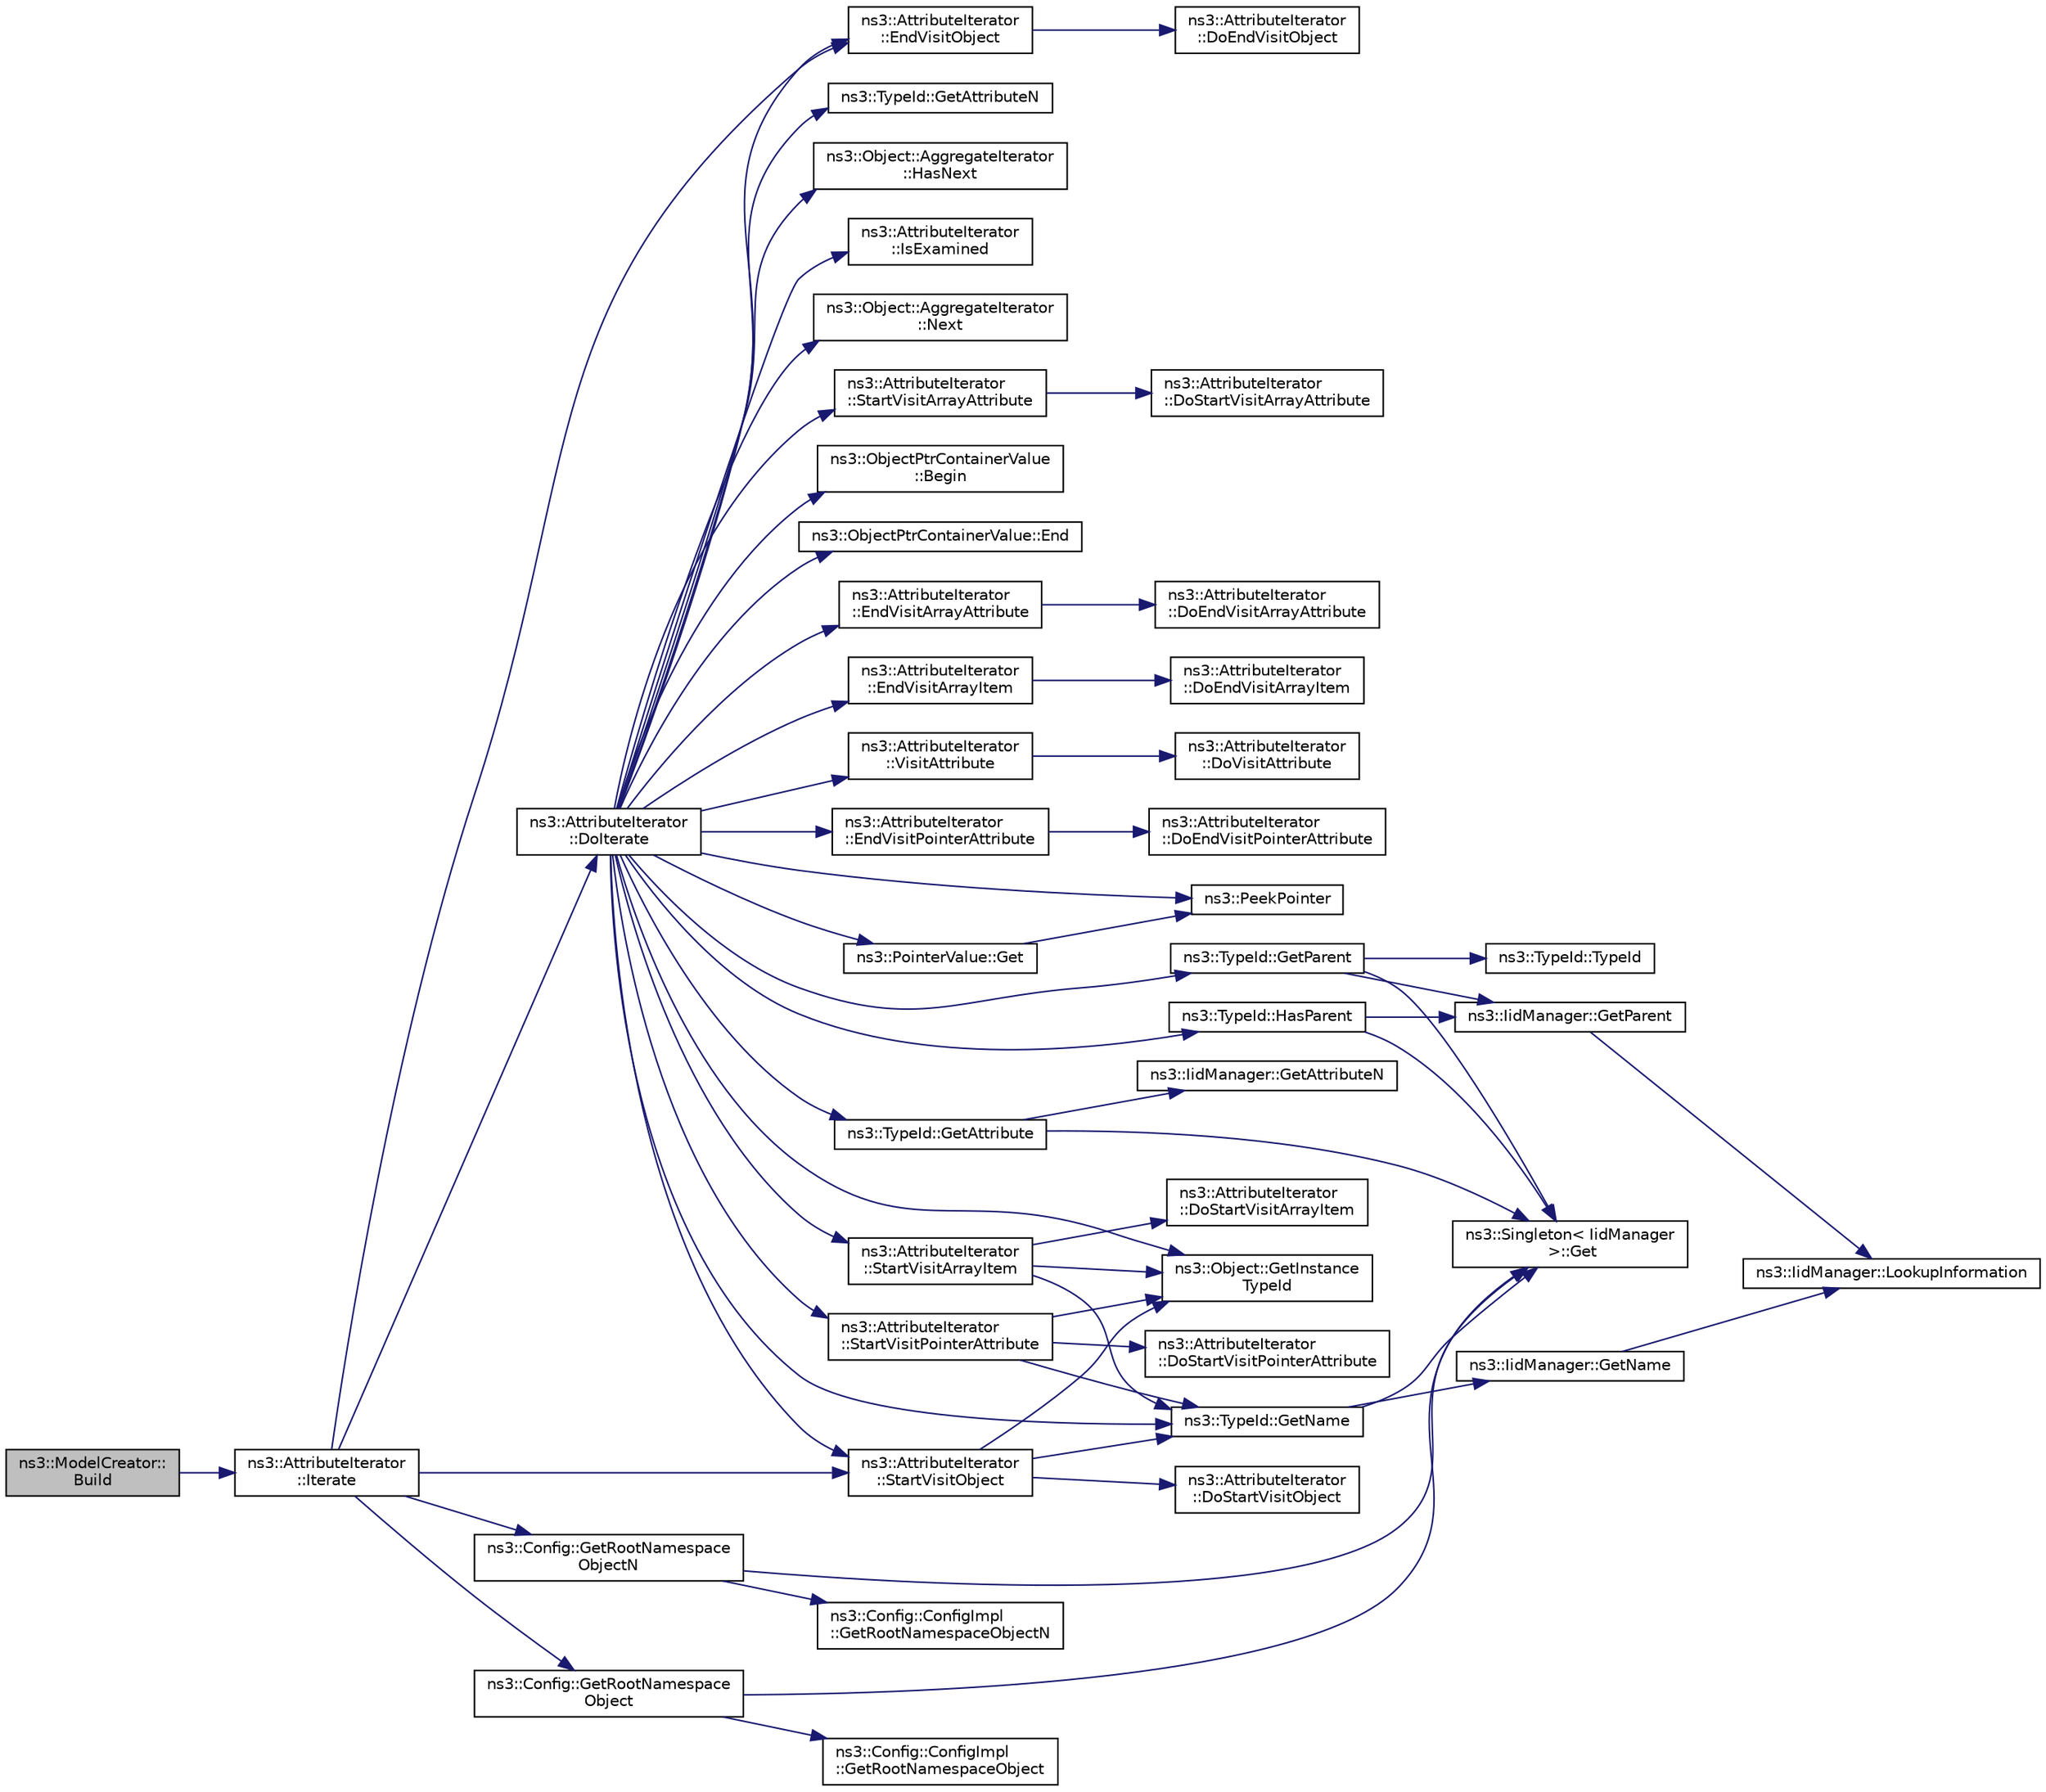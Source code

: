 digraph "ns3::ModelCreator::Build"
{
 // LATEX_PDF_SIZE
  edge [fontname="Helvetica",fontsize="10",labelfontname="Helvetica",labelfontsize="10"];
  node [fontname="Helvetica",fontsize="10",shape=record];
  rankdir="LR";
  Node1 [label="ns3::ModelCreator::\lBuild",height=0.2,width=0.4,color="black", fillcolor="grey75", style="filled", fontcolor="black",tooltip="Allocate attribute tree."];
  Node1 -> Node2 [color="midnightblue",fontsize="10",style="solid",fontname="Helvetica"];
  Node2 [label="ns3::AttributeIterator\l::Iterate",height=0.2,width=0.4,color="black", fillcolor="white", style="filled",URL="$classns3_1_1_attribute_iterator.html#a8e7de38f441cc482c2d507e2a4927b8c",tooltip="Start the process of iterating all objects from the root namespace object."];
  Node2 -> Node3 [color="midnightblue",fontsize="10",style="solid",fontname="Helvetica"];
  Node3 [label="ns3::AttributeIterator\l::DoIterate",height=0.2,width=0.4,color="black", fillcolor="white", style="filled",URL="$classns3_1_1_attribute_iterator.html#a01259d50f232e21c9c605547e26b34bb",tooltip="Perform the iteration."];
  Node3 -> Node4 [color="midnightblue",fontsize="10",style="solid",fontname="Helvetica"];
  Node4 [label="ns3::ObjectPtrContainerValue\l::Begin",height=0.2,width=0.4,color="black", fillcolor="white", style="filled",URL="$classns3_1_1_object_ptr_container_value.html#a7157aeab3639a83454098ed83a6ca355",tooltip="Get an iterator to the first Object."];
  Node3 -> Node5 [color="midnightblue",fontsize="10",style="solid",fontname="Helvetica"];
  Node5 [label="ns3::ObjectPtrContainerValue::End",height=0.2,width=0.4,color="black", fillcolor="white", style="filled",URL="$classns3_1_1_object_ptr_container_value.html#acd3f90d1ff364038d27dff53a286797d",tooltip="Get an iterator to the past-the-end Object."];
  Node3 -> Node6 [color="midnightblue",fontsize="10",style="solid",fontname="Helvetica"];
  Node6 [label="ns3::AttributeIterator\l::EndVisitArrayAttribute",height=0.2,width=0.4,color="black", fillcolor="white", style="filled",URL="$classns3_1_1_attribute_iterator.html#a7fa62d06b3f83411f250091217f253de",tooltip="End the visit to the attribute of type ns3::ObjectVectorValue."];
  Node6 -> Node7 [color="midnightblue",fontsize="10",style="solid",fontname="Helvetica"];
  Node7 [label="ns3::AttributeIterator\l::DoEndVisitArrayAttribute",height=0.2,width=0.4,color="black", fillcolor="white", style="filled",URL="$classns3_1_1_attribute_iterator.html#a0969a536eedefb669cd183f5a6158637",tooltip="End the visit to the attribute of type ns3::ObjectVectorValue."];
  Node3 -> Node8 [color="midnightblue",fontsize="10",style="solid",fontname="Helvetica"];
  Node8 [label="ns3::AttributeIterator\l::EndVisitArrayItem",height=0.2,width=0.4,color="black", fillcolor="white", style="filled",URL="$classns3_1_1_attribute_iterator.html#a9fe5a4891c256c2e934e0eadf0e4557a",tooltip="End the visit to the array item."];
  Node8 -> Node9 [color="midnightblue",fontsize="10",style="solid",fontname="Helvetica"];
  Node9 [label="ns3::AttributeIterator\l::DoEndVisitArrayItem",height=0.2,width=0.4,color="black", fillcolor="white", style="filled",URL="$classns3_1_1_attribute_iterator.html#a0c7b599cd2036e6eafccb2b341c7077c",tooltip="End the visit to the array item."];
  Node3 -> Node10 [color="midnightblue",fontsize="10",style="solid",fontname="Helvetica"];
  Node10 [label="ns3::AttributeIterator\l::EndVisitObject",height=0.2,width=0.4,color="black", fillcolor="white", style="filled",URL="$classns3_1_1_attribute_iterator.html#a7dce7fbd38eac6791990661c03ca1ff3",tooltip="End the visit to the object."];
  Node10 -> Node11 [color="midnightblue",fontsize="10",style="solid",fontname="Helvetica"];
  Node11 [label="ns3::AttributeIterator\l::DoEndVisitObject",height=0.2,width=0.4,color="black", fillcolor="white", style="filled",URL="$classns3_1_1_attribute_iterator.html#af0cf05d44b7fc7dce0151137f141fd5a",tooltip="This method is called to end the process of visiting the currently visited object."];
  Node3 -> Node12 [color="midnightblue",fontsize="10",style="solid",fontname="Helvetica"];
  Node12 [label="ns3::AttributeIterator\l::EndVisitPointerAttribute",height=0.2,width=0.4,color="black", fillcolor="white", style="filled",URL="$classns3_1_1_attribute_iterator.html#af9ce0540929ea6defa9bb675814760f4",tooltip="End the visit to the attribute of type ns3::PointerValue."];
  Node12 -> Node13 [color="midnightblue",fontsize="10",style="solid",fontname="Helvetica"];
  Node13 [label="ns3::AttributeIterator\l::DoEndVisitPointerAttribute",height=0.2,width=0.4,color="black", fillcolor="white", style="filled",URL="$classns3_1_1_attribute_iterator.html#a1d8887c8a7283f8c09539571809dbe65",tooltip="End the visit to the attribute of type ns3::PointerValue."];
  Node3 -> Node14 [color="midnightblue",fontsize="10",style="solid",fontname="Helvetica"];
  Node14 [label="ns3::PointerValue::Get",height=0.2,width=0.4,color="black", fillcolor="white", style="filled",URL="$classns3_1_1_pointer_value.html#a13334c3a4ada0f439bdad5190a0994c7",tooltip=" "];
  Node14 -> Node15 [color="midnightblue",fontsize="10",style="solid",fontname="Helvetica"];
  Node15 [label="ns3::PeekPointer",height=0.2,width=0.4,color="black", fillcolor="white", style="filled",URL="$namespacens3.html#af2a7557fe9afdd98d8f6f8f6e412cf5a",tooltip=" "];
  Node3 -> Node16 [color="midnightblue",fontsize="10",style="solid",fontname="Helvetica"];
  Node16 [label="ns3::TypeId::GetAttribute",height=0.2,width=0.4,color="black", fillcolor="white", style="filled",URL="$classns3_1_1_type_id.html#a796434fa73c5e54a9a86f24144d13738",tooltip="Get Attribute information by index."];
  Node16 -> Node17 [color="midnightblue",fontsize="10",style="solid",fontname="Helvetica"];
  Node17 [label="ns3::Singleton\< IidManager\l \>::Get",height=0.2,width=0.4,color="black", fillcolor="white", style="filled",URL="$classns3_1_1_singleton.html#a80a2cd3c25a27ea72add7a9f7a141ffa",tooltip="Get a pointer to the singleton instance."];
  Node16 -> Node18 [color="midnightblue",fontsize="10",style="solid",fontname="Helvetica"];
  Node18 [label="ns3::IidManager::GetAttributeN",height=0.2,width=0.4,color="black", fillcolor="white", style="filled",URL="$classns3_1_1_iid_manager.html#a5420e8cc959a9a111eb6f1519583b49b",tooltip="Get the number of attributes."];
  Node3 -> Node19 [color="midnightblue",fontsize="10",style="solid",fontname="Helvetica"];
  Node19 [label="ns3::TypeId::GetAttributeN",height=0.2,width=0.4,color="black", fillcolor="white", style="filled",URL="$classns3_1_1_type_id.html#a1245644561332f12386451406295a8d8",tooltip="Get the number of attributes."];
  Node3 -> Node20 [color="midnightblue",fontsize="10",style="solid",fontname="Helvetica"];
  Node20 [label="ns3::Object::GetInstance\lTypeId",height=0.2,width=0.4,color="black", fillcolor="white", style="filled",URL="$classns3_1_1_object.html#a9a0bc0211cfab9842e1046b5c5810e5a",tooltip="Get the most derived TypeId for this Object."];
  Node3 -> Node21 [color="midnightblue",fontsize="10",style="solid",fontname="Helvetica"];
  Node21 [label="ns3::TypeId::GetName",height=0.2,width=0.4,color="black", fillcolor="white", style="filled",URL="$classns3_1_1_type_id.html#abc4965475a579c2afdc668d7a7d58374",tooltip="Get the name."];
  Node21 -> Node17 [color="midnightblue",fontsize="10",style="solid",fontname="Helvetica"];
  Node21 -> Node22 [color="midnightblue",fontsize="10",style="solid",fontname="Helvetica"];
  Node22 [label="ns3::IidManager::GetName",height=0.2,width=0.4,color="black", fillcolor="white", style="filled",URL="$classns3_1_1_iid_manager.html#a6658aaa8120efd885e98addb76a6f1d4",tooltip="Get the name of a type id."];
  Node22 -> Node23 [color="midnightblue",fontsize="10",style="solid",fontname="Helvetica"];
  Node23 [label="ns3::IidManager::LookupInformation",height=0.2,width=0.4,color="black", fillcolor="white", style="filled",URL="$classns3_1_1_iid_manager.html#a84af06b798b21fa700469a3ac5f65f3f",tooltip="Retrieve the information record for a type."];
  Node3 -> Node24 [color="midnightblue",fontsize="10",style="solid",fontname="Helvetica"];
  Node24 [label="ns3::TypeId::GetParent",height=0.2,width=0.4,color="black", fillcolor="white", style="filled",URL="$classns3_1_1_type_id.html#ab84f81aee52154af39a8668b59c89d63",tooltip="Get the parent of this TypeId."];
  Node24 -> Node25 [color="midnightblue",fontsize="10",style="solid",fontname="Helvetica"];
  Node25 [label="ns3::TypeId::TypeId",height=0.2,width=0.4,color="black", fillcolor="white", style="filled",URL="$classns3_1_1_type_id.html#ab76e26690f1af4f1cffa6a72245e8928",tooltip="Default constructor."];
  Node24 -> Node17 [color="midnightblue",fontsize="10",style="solid",fontname="Helvetica"];
  Node24 -> Node26 [color="midnightblue",fontsize="10",style="solid",fontname="Helvetica"];
  Node26 [label="ns3::IidManager::GetParent",height=0.2,width=0.4,color="black", fillcolor="white", style="filled",URL="$classns3_1_1_iid_manager.html#a26a0cf5d08e0e9d8ad1128b77599b1f5",tooltip="Get the parent of a type id."];
  Node26 -> Node23 [color="midnightblue",fontsize="10",style="solid",fontname="Helvetica"];
  Node3 -> Node27 [color="midnightblue",fontsize="10",style="solid",fontname="Helvetica"];
  Node27 [label="ns3::Object::AggregateIterator\l::HasNext",height=0.2,width=0.4,color="black", fillcolor="white", style="filled",URL="$classns3_1_1_object_1_1_aggregate_iterator.html#ad321364d15e0dfa5c859f05e9b530d0f",tooltip="Check if there are more Aggregates to iterate over."];
  Node3 -> Node28 [color="midnightblue",fontsize="10",style="solid",fontname="Helvetica"];
  Node28 [label="ns3::TypeId::HasParent",height=0.2,width=0.4,color="black", fillcolor="white", style="filled",URL="$classns3_1_1_type_id.html#a25f587c45893d5b46298875df043c1d4",tooltip="Check if this TypeId has a parent."];
  Node28 -> Node17 [color="midnightblue",fontsize="10",style="solid",fontname="Helvetica"];
  Node28 -> Node26 [color="midnightblue",fontsize="10",style="solid",fontname="Helvetica"];
  Node3 -> Node29 [color="midnightblue",fontsize="10",style="solid",fontname="Helvetica"];
  Node29 [label="ns3::AttributeIterator\l::IsExamined",height=0.2,width=0.4,color="black", fillcolor="white", style="filled",URL="$classns3_1_1_attribute_iterator.html#a2875dc7947e54711f8529f59ee9e510e",tooltip="Check if this object has already been examined."];
  Node3 -> Node30 [color="midnightblue",fontsize="10",style="solid",fontname="Helvetica"];
  Node30 [label="ns3::Object::AggregateIterator\l::Next",height=0.2,width=0.4,color="black", fillcolor="white", style="filled",URL="$classns3_1_1_object_1_1_aggregate_iterator.html#a894f339a7c84411cb99bd2d392d175eb",tooltip="Get the next Aggregated Object."];
  Node3 -> Node15 [color="midnightblue",fontsize="10",style="solid",fontname="Helvetica"];
  Node3 -> Node31 [color="midnightblue",fontsize="10",style="solid",fontname="Helvetica"];
  Node31 [label="ns3::AttributeIterator\l::StartVisitArrayAttribute",height=0.2,width=0.4,color="black", fillcolor="white", style="filled",URL="$classns3_1_1_attribute_iterator.html#a5b850640b21a8ced46c4109be804a84a",tooltip=" "];
  Node31 -> Node32 [color="midnightblue",fontsize="10",style="solid",fontname="Helvetica"];
  Node32 [label="ns3::AttributeIterator\l::DoStartVisitArrayAttribute",height=0.2,width=0.4,color="black", fillcolor="white", style="filled",URL="$classns3_1_1_attribute_iterator.html#aee1c22a578b81f11e10342465e1ba424",tooltip=" "];
  Node3 -> Node33 [color="midnightblue",fontsize="10",style="solid",fontname="Helvetica"];
  Node33 [label="ns3::AttributeIterator\l::StartVisitArrayItem",height=0.2,width=0.4,color="black", fillcolor="white", style="filled",URL="$classns3_1_1_attribute_iterator.html#aa437c2c642c6541b01cf7abcfe92dcaf",tooltip="Start to visit the object found in the input array at the provided index."];
  Node33 -> Node34 [color="midnightblue",fontsize="10",style="solid",fontname="Helvetica"];
  Node34 [label="ns3::AttributeIterator\l::DoStartVisitArrayItem",height=0.2,width=0.4,color="black", fillcolor="white", style="filled",URL="$classns3_1_1_attribute_iterator.html#ac421482976fe8c0b4c50ec8ef926411a",tooltip="Start to visit the object found in the input array at the provided index."];
  Node33 -> Node20 [color="midnightblue",fontsize="10",style="solid",fontname="Helvetica"];
  Node33 -> Node21 [color="midnightblue",fontsize="10",style="solid",fontname="Helvetica"];
  Node3 -> Node35 [color="midnightblue",fontsize="10",style="solid",fontname="Helvetica"];
  Node35 [label="ns3::AttributeIterator\l::StartVisitObject",height=0.2,width=0.4,color="black", fillcolor="white", style="filled",URL="$classns3_1_1_attribute_iterator.html#a2702b2e4a022569d53ed28d263631d39",tooltip="Start to visit an object to visit its attributes."];
  Node35 -> Node36 [color="midnightblue",fontsize="10",style="solid",fontname="Helvetica"];
  Node36 [label="ns3::AttributeIterator\l::DoStartVisitObject",height=0.2,width=0.4,color="black", fillcolor="white", style="filled",URL="$classns3_1_1_attribute_iterator.html#ad2f91f9e3802a20e25a2c7e4dccc442d",tooltip="This method is called to start the process of visiting the input object."];
  Node35 -> Node20 [color="midnightblue",fontsize="10",style="solid",fontname="Helvetica"];
  Node35 -> Node21 [color="midnightblue",fontsize="10",style="solid",fontname="Helvetica"];
  Node3 -> Node37 [color="midnightblue",fontsize="10",style="solid",fontname="Helvetica"];
  Node37 [label="ns3::AttributeIterator\l::StartVisitPointerAttribute",height=0.2,width=0.4,color="black", fillcolor="white", style="filled",URL="$classns3_1_1_attribute_iterator.html#ae64fc62245f72c257ef7d5b8e1f8caea",tooltip="Visit the attribute of type ns3::PointerValue, with the provided name, found on the object pointed to..."];
  Node37 -> Node38 [color="midnightblue",fontsize="10",style="solid",fontname="Helvetica"];
  Node38 [label="ns3::AttributeIterator\l::DoStartVisitPointerAttribute",height=0.2,width=0.4,color="black", fillcolor="white", style="filled",URL="$classns3_1_1_attribute_iterator.html#a101dfcfe4d049b247af9bc6be2b0e76e",tooltip="Visit the attribute of type ns3::PointerValue, with the provided name, found on the object pointed to..."];
  Node37 -> Node20 [color="midnightblue",fontsize="10",style="solid",fontname="Helvetica"];
  Node37 -> Node21 [color="midnightblue",fontsize="10",style="solid",fontname="Helvetica"];
  Node3 -> Node39 [color="midnightblue",fontsize="10",style="solid",fontname="Helvetica"];
  Node39 [label="ns3::AttributeIterator\l::VisitAttribute",height=0.2,width=0.4,color="black", fillcolor="white", style="filled",URL="$classns3_1_1_attribute_iterator.html#a43d0c36078a9b5c233102bc9daf5fed3",tooltip="Visit attribute to perform a config store operation on it."];
  Node39 -> Node40 [color="midnightblue",fontsize="10",style="solid",fontname="Helvetica"];
  Node40 [label="ns3::AttributeIterator\l::DoVisitAttribute",height=0.2,width=0.4,color="black", fillcolor="white", style="filled",URL="$classns3_1_1_attribute_iterator.html#a6e4a614634b16fbdddd1d472928b5c12",tooltip="This method visits and performs a config-store action (such as saving to a text file) on the attribut..."];
  Node2 -> Node10 [color="midnightblue",fontsize="10",style="solid",fontname="Helvetica"];
  Node2 -> Node41 [color="midnightblue",fontsize="10",style="solid",fontname="Helvetica"];
  Node41 [label="ns3::Config::GetRootNamespace\lObject",height=0.2,width=0.4,color="black", fillcolor="white", style="filled",URL="$group__config.html#gac7edffbe59256f872d7f1afe7612aeac",tooltip=" "];
  Node41 -> Node17 [color="midnightblue",fontsize="10",style="solid",fontname="Helvetica"];
  Node41 -> Node42 [color="midnightblue",fontsize="10",style="solid",fontname="Helvetica"];
  Node42 [label="ns3::Config::ConfigImpl\l::GetRootNamespaceObject",height=0.2,width=0.4,color="black", fillcolor="white", style="filled",URL="$classns3_1_1_config_1_1_config_impl.html#a38c29f4cff4c432f34d86d2a11f27b2b",tooltip=" "];
  Node2 -> Node43 [color="midnightblue",fontsize="10",style="solid",fontname="Helvetica"];
  Node43 [label="ns3::Config::GetRootNamespace\lObjectN",height=0.2,width=0.4,color="black", fillcolor="white", style="filled",URL="$group__config.html#gaf03c8cb3c81368c7d42e94f1cecbf03c",tooltip=" "];
  Node43 -> Node17 [color="midnightblue",fontsize="10",style="solid",fontname="Helvetica"];
  Node43 -> Node44 [color="midnightblue",fontsize="10",style="solid",fontname="Helvetica"];
  Node44 [label="ns3::Config::ConfigImpl\l::GetRootNamespaceObjectN",height=0.2,width=0.4,color="black", fillcolor="white", style="filled",URL="$classns3_1_1_config_1_1_config_impl.html#aa18b06ab048ea1820b9b3d92264c6de3",tooltip=" "];
  Node2 -> Node35 [color="midnightblue",fontsize="10",style="solid",fontname="Helvetica"];
}
